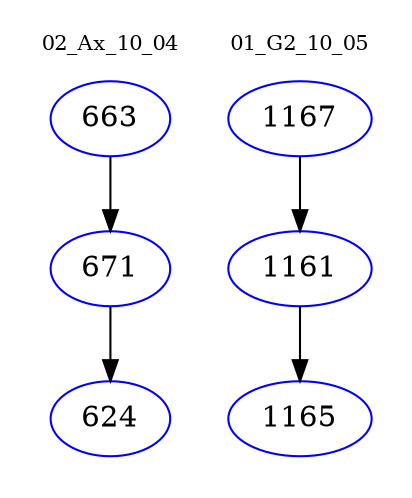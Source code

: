 digraph{
subgraph cluster_0 {
color = white
label = "02_Ax_10_04";
fontsize=10;
T0_663 [label="663", color="blue"]
T0_663 -> T0_671 [color="black"]
T0_671 [label="671", color="blue"]
T0_671 -> T0_624 [color="black"]
T0_624 [label="624", color="blue"]
}
subgraph cluster_1 {
color = white
label = "01_G2_10_05";
fontsize=10;
T1_1167 [label="1167", color="blue"]
T1_1167 -> T1_1161 [color="black"]
T1_1161 [label="1161", color="blue"]
T1_1161 -> T1_1165 [color="black"]
T1_1165 [label="1165", color="blue"]
}
}
